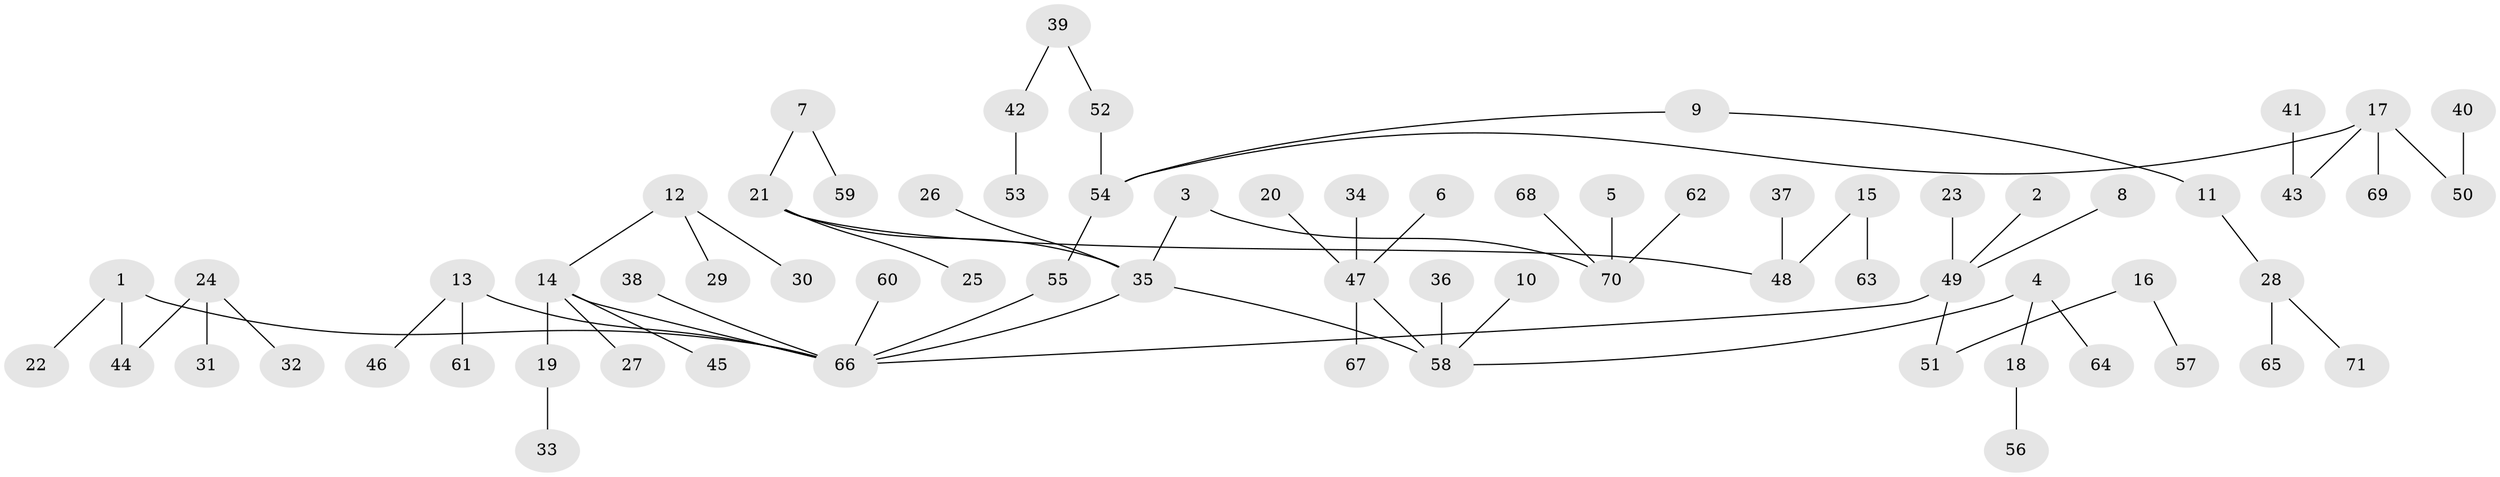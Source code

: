 // original degree distribution, {8: 0.0070921985815602835, 6: 0.014184397163120567, 4: 0.0425531914893617, 3: 0.15602836879432624, 1: 0.49645390070921985, 7: 0.0070921985815602835, 2: 0.24113475177304963, 5: 0.03546099290780142}
// Generated by graph-tools (version 1.1) at 2025/02/03/09/25 03:02:19]
// undirected, 71 vertices, 70 edges
graph export_dot {
graph [start="1"]
  node [color=gray90,style=filled];
  1;
  2;
  3;
  4;
  5;
  6;
  7;
  8;
  9;
  10;
  11;
  12;
  13;
  14;
  15;
  16;
  17;
  18;
  19;
  20;
  21;
  22;
  23;
  24;
  25;
  26;
  27;
  28;
  29;
  30;
  31;
  32;
  33;
  34;
  35;
  36;
  37;
  38;
  39;
  40;
  41;
  42;
  43;
  44;
  45;
  46;
  47;
  48;
  49;
  50;
  51;
  52;
  53;
  54;
  55;
  56;
  57;
  58;
  59;
  60;
  61;
  62;
  63;
  64;
  65;
  66;
  67;
  68;
  69;
  70;
  71;
  1 -- 22 [weight=1.0];
  1 -- 44 [weight=1.0];
  1 -- 66 [weight=1.0];
  2 -- 49 [weight=1.0];
  3 -- 35 [weight=1.0];
  3 -- 70 [weight=1.0];
  4 -- 18 [weight=1.0];
  4 -- 58 [weight=1.0];
  4 -- 64 [weight=1.0];
  5 -- 70 [weight=1.0];
  6 -- 47 [weight=1.0];
  7 -- 21 [weight=1.0];
  7 -- 59 [weight=1.0];
  8 -- 49 [weight=1.0];
  9 -- 11 [weight=1.0];
  9 -- 54 [weight=1.0];
  10 -- 58 [weight=1.0];
  11 -- 28 [weight=1.0];
  12 -- 14 [weight=1.0];
  12 -- 29 [weight=1.0];
  12 -- 30 [weight=1.0];
  13 -- 46 [weight=1.0];
  13 -- 61 [weight=1.0];
  13 -- 66 [weight=1.0];
  14 -- 19 [weight=1.0];
  14 -- 27 [weight=1.0];
  14 -- 45 [weight=1.0];
  14 -- 66 [weight=1.0];
  15 -- 48 [weight=1.0];
  15 -- 63 [weight=1.0];
  16 -- 51 [weight=1.0];
  16 -- 57 [weight=1.0];
  17 -- 43 [weight=1.0];
  17 -- 50 [weight=1.0];
  17 -- 54 [weight=1.0];
  17 -- 69 [weight=1.0];
  18 -- 56 [weight=1.0];
  19 -- 33 [weight=1.0];
  20 -- 47 [weight=1.0];
  21 -- 25 [weight=1.0];
  21 -- 35 [weight=1.0];
  21 -- 48 [weight=1.0];
  23 -- 49 [weight=1.0];
  24 -- 31 [weight=1.0];
  24 -- 32 [weight=1.0];
  24 -- 44 [weight=1.0];
  26 -- 35 [weight=1.0];
  28 -- 65 [weight=1.0];
  28 -- 71 [weight=1.0];
  34 -- 47 [weight=1.0];
  35 -- 58 [weight=1.0];
  35 -- 66 [weight=1.0];
  36 -- 58 [weight=1.0];
  37 -- 48 [weight=1.0];
  38 -- 66 [weight=1.0];
  39 -- 42 [weight=1.0];
  39 -- 52 [weight=1.0];
  40 -- 50 [weight=1.0];
  41 -- 43 [weight=1.0];
  42 -- 53 [weight=1.0];
  47 -- 58 [weight=1.0];
  47 -- 67 [weight=1.0];
  49 -- 51 [weight=1.0];
  49 -- 66 [weight=1.0];
  52 -- 54 [weight=1.0];
  54 -- 55 [weight=1.0];
  55 -- 66 [weight=1.0];
  60 -- 66 [weight=1.0];
  62 -- 70 [weight=1.0];
  68 -- 70 [weight=1.0];
}
